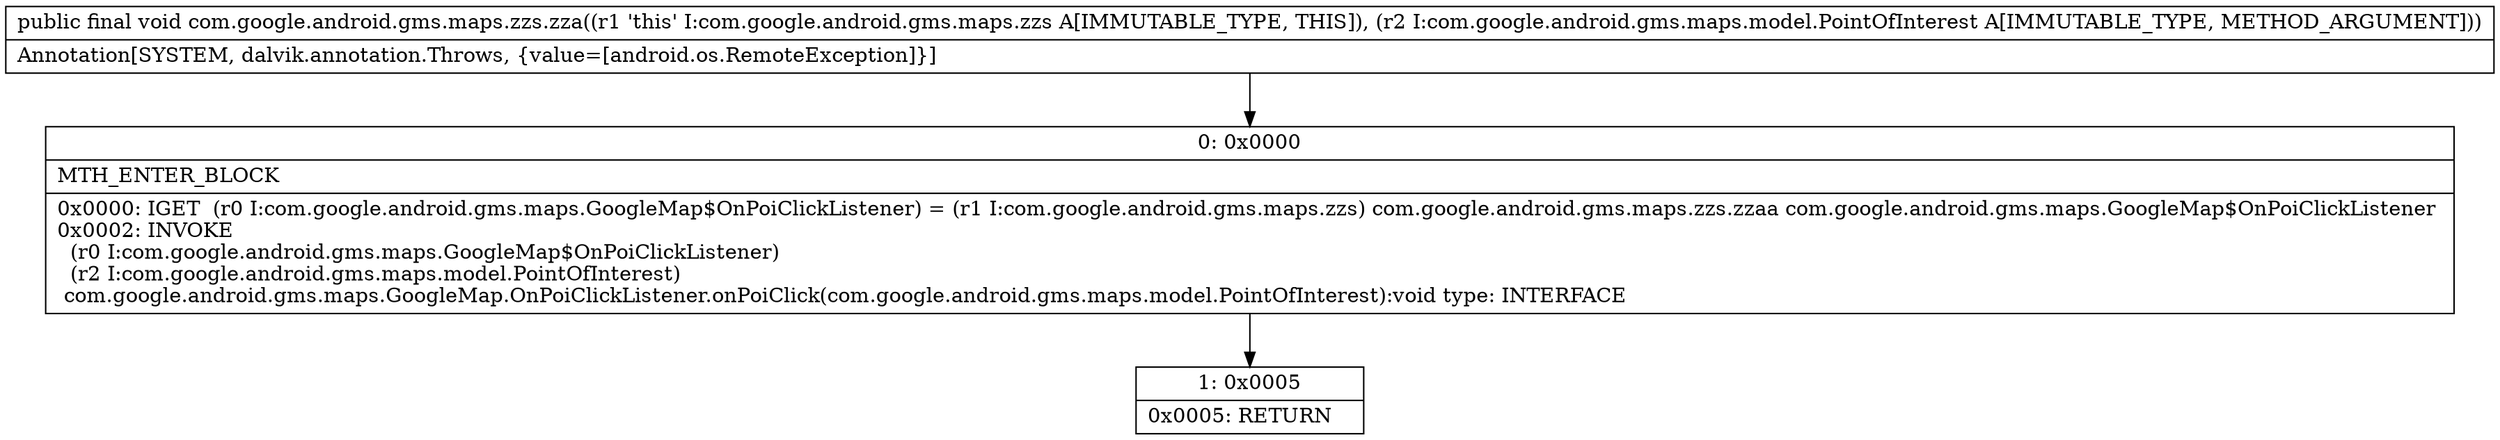 digraph "CFG forcom.google.android.gms.maps.zzs.zza(Lcom\/google\/android\/gms\/maps\/model\/PointOfInterest;)V" {
Node_0 [shape=record,label="{0\:\ 0x0000|MTH_ENTER_BLOCK\l|0x0000: IGET  (r0 I:com.google.android.gms.maps.GoogleMap$OnPoiClickListener) = (r1 I:com.google.android.gms.maps.zzs) com.google.android.gms.maps.zzs.zzaa com.google.android.gms.maps.GoogleMap$OnPoiClickListener \l0x0002: INVOKE  \l  (r0 I:com.google.android.gms.maps.GoogleMap$OnPoiClickListener)\l  (r2 I:com.google.android.gms.maps.model.PointOfInterest)\l com.google.android.gms.maps.GoogleMap.OnPoiClickListener.onPoiClick(com.google.android.gms.maps.model.PointOfInterest):void type: INTERFACE \l}"];
Node_1 [shape=record,label="{1\:\ 0x0005|0x0005: RETURN   \l}"];
MethodNode[shape=record,label="{public final void com.google.android.gms.maps.zzs.zza((r1 'this' I:com.google.android.gms.maps.zzs A[IMMUTABLE_TYPE, THIS]), (r2 I:com.google.android.gms.maps.model.PointOfInterest A[IMMUTABLE_TYPE, METHOD_ARGUMENT]))  | Annotation[SYSTEM, dalvik.annotation.Throws, \{value=[android.os.RemoteException]\}]\l}"];
MethodNode -> Node_0;
Node_0 -> Node_1;
}

